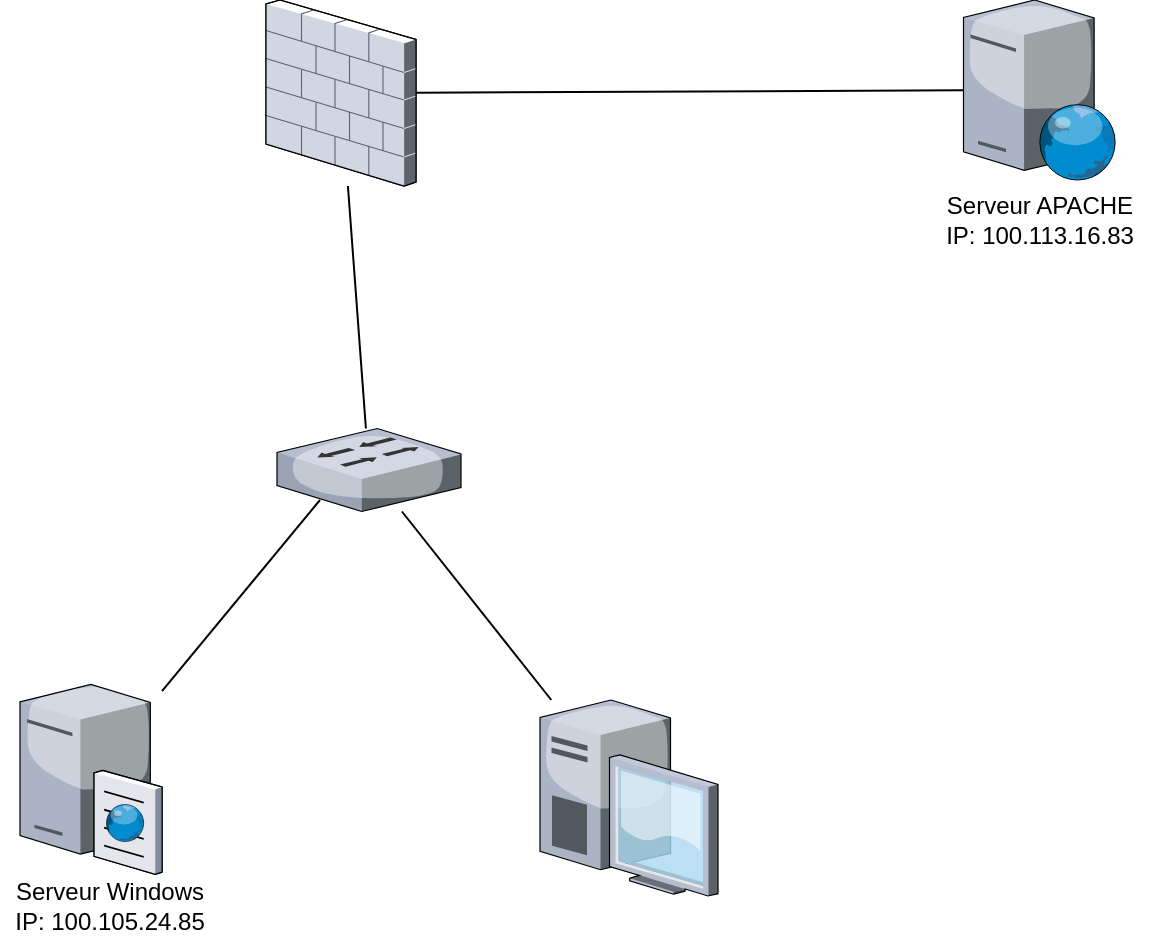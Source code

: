 <mxfile version="20.6.0" type="github">
  <diagram name="Page-1" id="822b0af5-4adb-64df-f703-e8dfc1f81529">
    <mxGraphModel dx="1384" dy="724" grid="1" gridSize="10" guides="1" tooltips="1" connect="1" arrows="1" fold="1" page="1" pageScale="1" pageWidth="1100" pageHeight="850" background="none" math="0" shadow="0">
      <root>
        <mxCell id="0" />
        <mxCell id="1" parent="0" />
        <mxCell id="SWm3GmHfTayeALuVuFPm-12" style="edgeStyle=none;rounded=0;orthogonalLoop=1;jettySize=auto;html=1;endArrow=none;endFill=0;" edge="1" parent="1" source="SWm3GmHfTayeALuVuFPm-1" target="SWm3GmHfTayeALuVuFPm-3">
          <mxGeometry relative="1" as="geometry" />
        </mxCell>
        <mxCell id="SWm3GmHfTayeALuVuFPm-1" value="" style="verticalLabelPosition=bottom;sketch=0;aspect=fixed;html=1;verticalAlign=top;strokeColor=none;align=center;outlineConnect=0;shape=mxgraph.citrix.firewall;" vertex="1" parent="1">
          <mxGeometry x="473" y="330" width="75" height="93" as="geometry" />
        </mxCell>
        <mxCell id="SWm3GmHfTayeALuVuFPm-10" style="edgeStyle=none;rounded=0;orthogonalLoop=1;jettySize=auto;html=1;endArrow=none;endFill=0;" edge="1" parent="1" source="SWm3GmHfTayeALuVuFPm-2" target="SWm3GmHfTayeALuVuFPm-3">
          <mxGeometry relative="1" as="geometry" />
        </mxCell>
        <mxCell id="SWm3GmHfTayeALuVuFPm-2" value="" style="verticalLabelPosition=bottom;sketch=0;aspect=fixed;html=1;verticalAlign=top;strokeColor=none;align=center;outlineConnect=0;shape=mxgraph.citrix.desktop;" vertex="1" parent="1">
          <mxGeometry x="610" y="680" width="89" height="98" as="geometry" />
        </mxCell>
        <mxCell id="SWm3GmHfTayeALuVuFPm-3" value="" style="verticalLabelPosition=bottom;sketch=0;aspect=fixed;html=1;verticalAlign=top;strokeColor=none;align=center;outlineConnect=0;shape=mxgraph.citrix.switch;" vertex="1" parent="1">
          <mxGeometry x="478.5" y="544.25" width="92" height="41.5" as="geometry" />
        </mxCell>
        <mxCell id="SWm3GmHfTayeALuVuFPm-11" style="edgeStyle=none;rounded=0;orthogonalLoop=1;jettySize=auto;html=1;endArrow=none;endFill=0;" edge="1" parent="1" source="SWm3GmHfTayeALuVuFPm-4" target="SWm3GmHfTayeALuVuFPm-1">
          <mxGeometry relative="1" as="geometry" />
        </mxCell>
        <mxCell id="SWm3GmHfTayeALuVuFPm-4" value="" style="verticalLabelPosition=bottom;sketch=0;aspect=fixed;html=1;verticalAlign=top;strokeColor=none;align=center;outlineConnect=0;shape=mxgraph.citrix.web_server;" vertex="1" parent="1">
          <mxGeometry x="821.75" y="330" width="76.5" height="90" as="geometry" />
        </mxCell>
        <mxCell id="SWm3GmHfTayeALuVuFPm-9" style="rounded=0;orthogonalLoop=1;jettySize=auto;html=1;endArrow=none;endFill=0;" edge="1" parent="1" source="SWm3GmHfTayeALuVuFPm-5">
          <mxGeometry relative="1" as="geometry">
            <mxPoint x="500" y="580" as="targetPoint" />
          </mxGeometry>
        </mxCell>
        <mxCell id="SWm3GmHfTayeALuVuFPm-5" value="" style="verticalLabelPosition=bottom;sketch=0;aspect=fixed;html=1;verticalAlign=top;strokeColor=none;align=center;outlineConnect=0;shape=mxgraph.citrix.ftp_server;" vertex="1" parent="1">
          <mxGeometry x="350" y="670" width="71" height="97" as="geometry" />
        </mxCell>
        <mxCell id="SWm3GmHfTayeALuVuFPm-13" value="Serveur APACHE&lt;br&gt;IP:&amp;nbsp;100.113.16.83" style="text;html=1;strokeColor=none;fillColor=none;align=center;verticalAlign=middle;whiteSpace=wrap;rounded=0;" vertex="1" parent="1">
          <mxGeometry x="800" y="425" width="120" height="30" as="geometry" />
        </mxCell>
        <mxCell id="SWm3GmHfTayeALuVuFPm-14" value="Serveur Windows&lt;br&gt;IP:&amp;nbsp;100.105.24.85" style="text;html=1;strokeColor=none;fillColor=none;align=center;verticalAlign=middle;whiteSpace=wrap;rounded=0;" vertex="1" parent="1">
          <mxGeometry x="340" y="768" width="110" height="30" as="geometry" />
        </mxCell>
      </root>
    </mxGraphModel>
  </diagram>
</mxfile>

